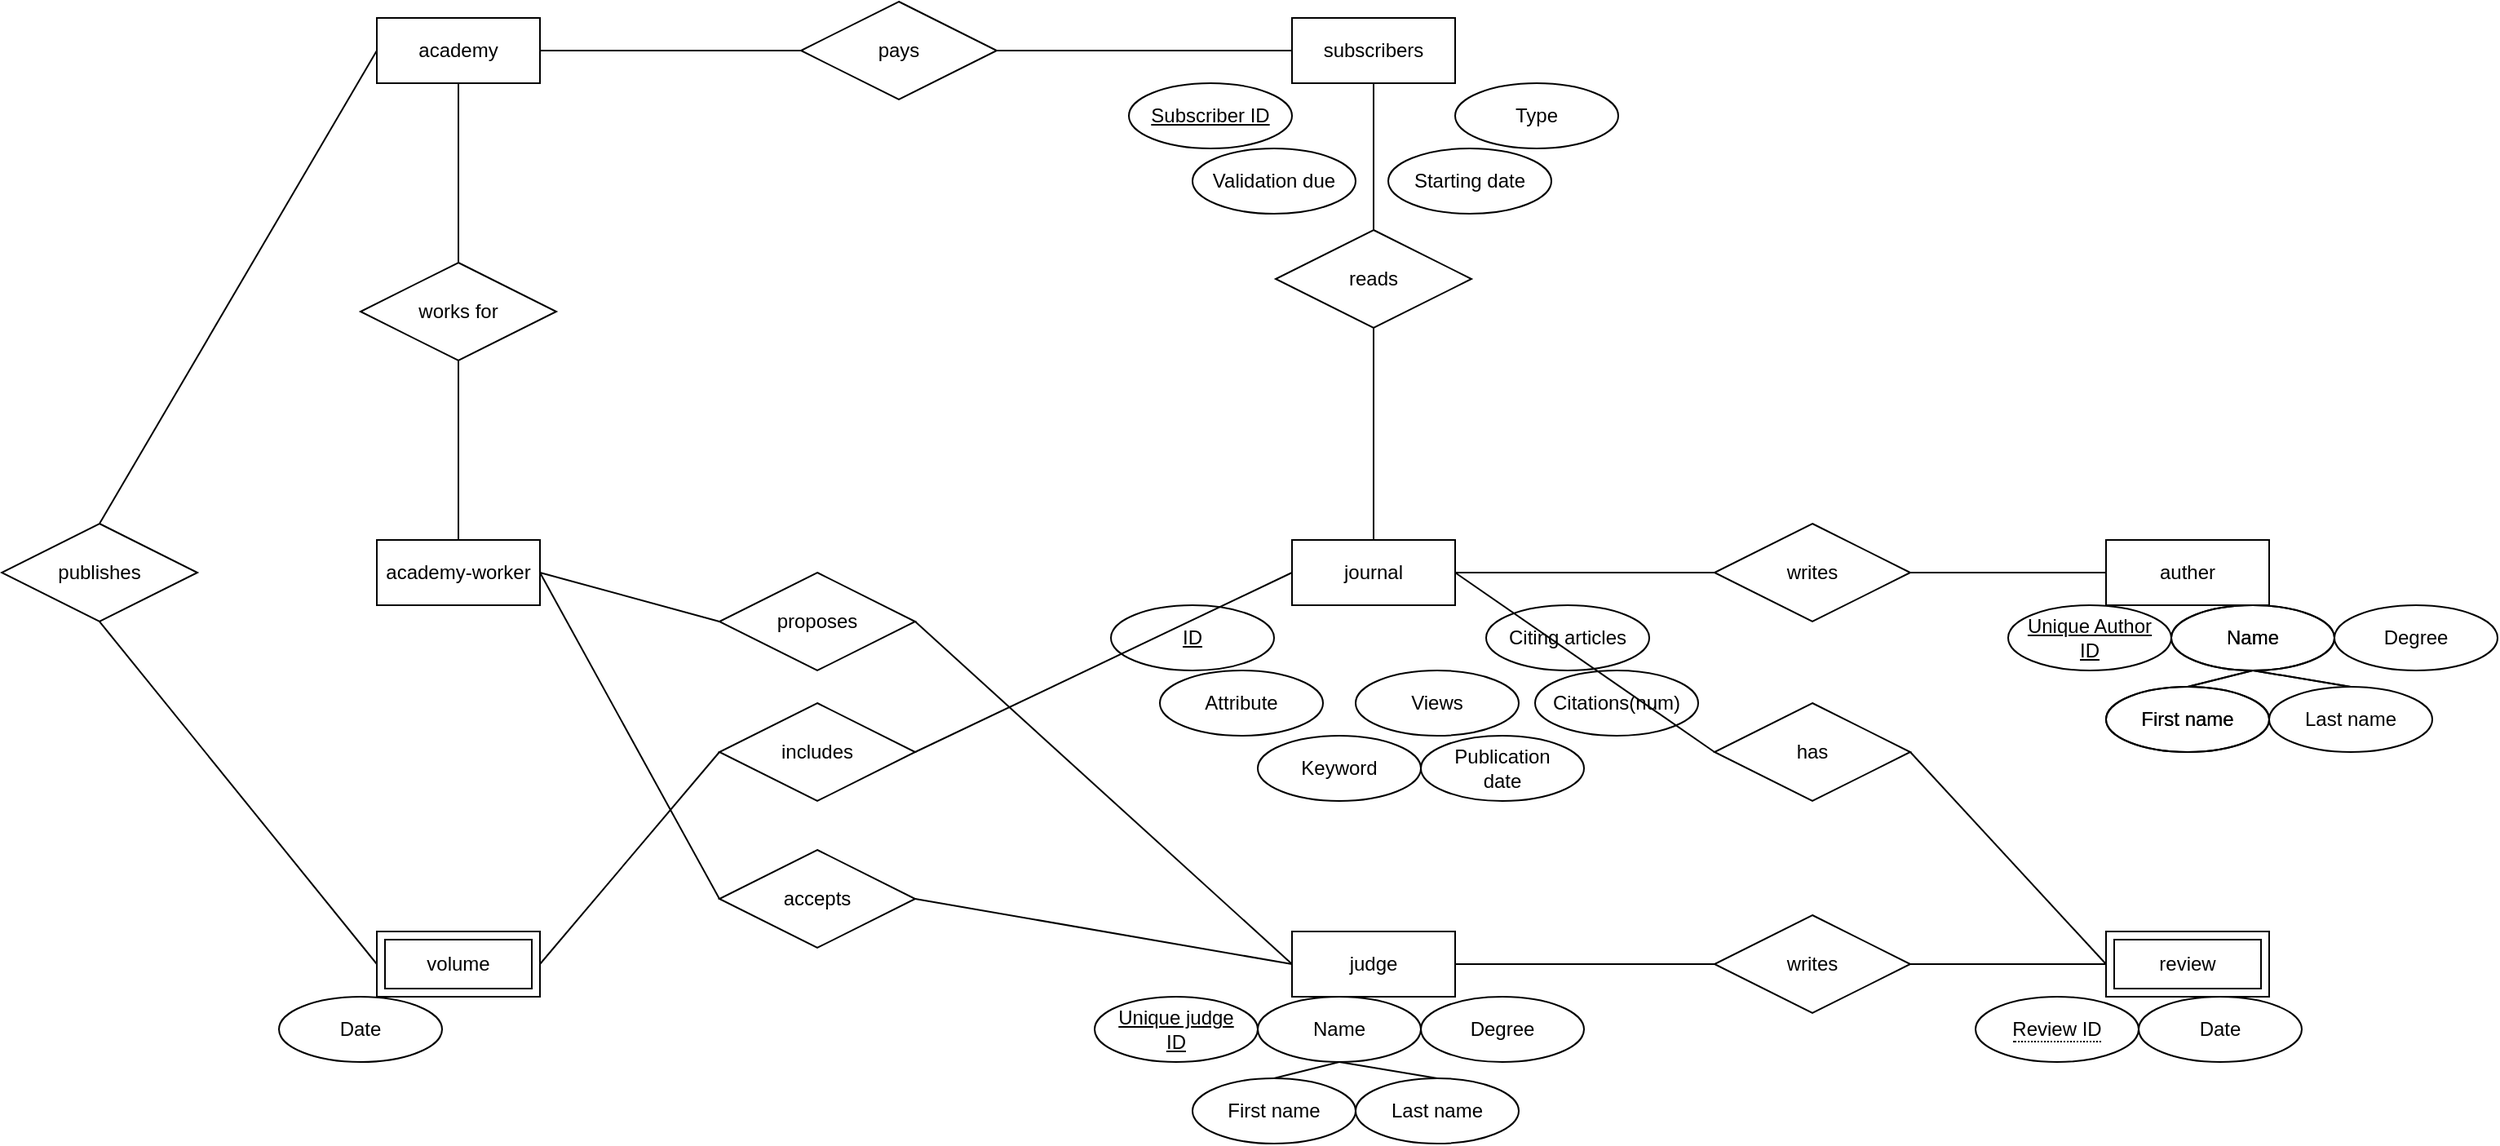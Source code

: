 <mxfile version="20.3.6" type="github">
  <diagram id="O5Nt3UZu3TyDV2IO9KQv" name="페이지-1">
    <mxGraphModel dx="978" dy="589" grid="1" gridSize="10" guides="1" tooltips="1" connect="1" arrows="1" fold="1" page="1" pageScale="1" pageWidth="2000" pageHeight="4100" math="0" shadow="0">
      <root>
        <mxCell id="0" />
        <mxCell id="1" parent="0" />
        <mxCell id="-fTK9KnJdiPH2uhLEuWP-1" value="journal" style="whiteSpace=wrap;html=1;align=center;" vertex="1" parent="1">
          <mxGeometry x="921" y="1000" width="100" height="40" as="geometry" />
        </mxCell>
        <mxCell id="-fTK9KnJdiPH2uhLEuWP-2" value="auther" style="whiteSpace=wrap;html=1;align=center;" vertex="1" parent="1">
          <mxGeometry x="1420" y="1000" width="100" height="40" as="geometry" />
        </mxCell>
        <mxCell id="-fTK9KnJdiPH2uhLEuWP-3" value="academy" style="whiteSpace=wrap;html=1;align=center;" vertex="1" parent="1">
          <mxGeometry x="360" y="680" width="100" height="40" as="geometry" />
        </mxCell>
        <mxCell id="-fTK9KnJdiPH2uhLEuWP-9" value="volume" style="shape=ext;margin=3;double=1;whiteSpace=wrap;html=1;align=center;gradientColor=default;fillColor=none;" vertex="1" parent="1">
          <mxGeometry x="360" y="1240" width="100" height="40" as="geometry" />
        </mxCell>
        <mxCell id="-fTK9KnJdiPH2uhLEuWP-13" value="judge" style="whiteSpace=wrap;html=1;align=center;" vertex="1" parent="1">
          <mxGeometry x="921" y="1240" width="100" height="40" as="geometry" />
        </mxCell>
        <mxCell id="-fTK9KnJdiPH2uhLEuWP-16" value="review" style="shape=ext;margin=3;double=1;whiteSpace=wrap;html=1;align=center;fillColor=none;gradientColor=default;" vertex="1" parent="1">
          <mxGeometry x="1420" y="1240" width="100" height="40" as="geometry" />
        </mxCell>
        <mxCell id="-fTK9KnJdiPH2uhLEuWP-17" value="subscribers" style="whiteSpace=wrap;html=1;align=center;" vertex="1" parent="1">
          <mxGeometry x="921" y="680" width="100" height="40" as="geometry" />
        </mxCell>
        <mxCell id="-fTK9KnJdiPH2uhLEuWP-18" value="academy-worker" style="whiteSpace=wrap;html=1;align=center;" vertex="1" parent="1">
          <mxGeometry x="360" y="1000" width="100" height="40" as="geometry" />
        </mxCell>
        <mxCell id="-fTK9KnJdiPH2uhLEuWP-20" value="Attribute" style="ellipse;whiteSpace=wrap;html=1;align=center;fillColor=none;gradientColor=default;" vertex="1" parent="1">
          <mxGeometry x="840" y="1080" width="100" height="40" as="geometry" />
        </mxCell>
        <mxCell id="-fTK9KnJdiPH2uhLEuWP-21" value="ID" style="ellipse;whiteSpace=wrap;html=1;align=center;fontStyle=4;fillColor=none;gradientColor=default;" vertex="1" parent="1">
          <mxGeometry x="810" y="1040" width="100" height="40" as="geometry" />
        </mxCell>
        <mxCell id="-fTK9KnJdiPH2uhLEuWP-22" value="writes" style="shape=rhombus;perimeter=rhombusPerimeter;whiteSpace=wrap;html=1;align=center;fillColor=none;gradientColor=default;" vertex="1" parent="1">
          <mxGeometry x="1180" y="990" width="120" height="60" as="geometry" />
        </mxCell>
        <mxCell id="-fTK9KnJdiPH2uhLEuWP-24" value="includes" style="shape=rhombus;perimeter=rhombusPerimeter;whiteSpace=wrap;html=1;align=center;fillColor=none;gradientColor=default;" vertex="1" parent="1">
          <mxGeometry x="570" y="1100" width="120" height="60" as="geometry" />
        </mxCell>
        <mxCell id="-fTK9KnJdiPH2uhLEuWP-25" value="publishes" style="shape=rhombus;perimeter=rhombusPerimeter;whiteSpace=wrap;html=1;align=center;fillColor=none;gradientColor=default;" vertex="1" parent="1">
          <mxGeometry x="130" y="990" width="120" height="60" as="geometry" />
        </mxCell>
        <mxCell id="-fTK9KnJdiPH2uhLEuWP-26" value="" style="endArrow=none;html=1;rounded=0;entryX=0;entryY=0.5;entryDx=0;entryDy=0;exitX=0.5;exitY=0;exitDx=0;exitDy=0;" edge="1" parent="1" source="-fTK9KnJdiPH2uhLEuWP-25" target="-fTK9KnJdiPH2uhLEuWP-3">
          <mxGeometry relative="1" as="geometry">
            <mxPoint x="410" y="990" as="sourcePoint" />
            <mxPoint x="570" y="990" as="targetPoint" />
          </mxGeometry>
        </mxCell>
        <mxCell id="-fTK9KnJdiPH2uhLEuWP-27" value="" style="endArrow=none;html=1;rounded=0;exitX=0.5;exitY=1;exitDx=0;exitDy=0;entryX=0;entryY=0.5;entryDx=0;entryDy=0;" edge="1" parent="1" source="-fTK9KnJdiPH2uhLEuWP-25" target="-fTK9KnJdiPH2uhLEuWP-9">
          <mxGeometry relative="1" as="geometry">
            <mxPoint x="410" y="990" as="sourcePoint" />
            <mxPoint x="570" y="990" as="targetPoint" />
          </mxGeometry>
        </mxCell>
        <mxCell id="-fTK9KnJdiPH2uhLEuWP-28" value="" style="endArrow=none;html=1;rounded=0;exitX=1;exitY=0.5;exitDx=0;exitDy=0;entryX=0;entryY=0.5;entryDx=0;entryDy=0;" edge="1" parent="1" source="-fTK9KnJdiPH2uhLEuWP-9" target="-fTK9KnJdiPH2uhLEuWP-24">
          <mxGeometry relative="1" as="geometry">
            <mxPoint x="560" y="990" as="sourcePoint" />
            <mxPoint x="720" y="990" as="targetPoint" />
          </mxGeometry>
        </mxCell>
        <mxCell id="-fTK9KnJdiPH2uhLEuWP-29" value="" style="endArrow=none;html=1;rounded=0;exitX=1;exitY=0.5;exitDx=0;exitDy=0;entryX=0;entryY=0.5;entryDx=0;entryDy=0;" edge="1" parent="1" source="-fTK9KnJdiPH2uhLEuWP-24" target="-fTK9KnJdiPH2uhLEuWP-1">
          <mxGeometry relative="1" as="geometry">
            <mxPoint x="560" y="990" as="sourcePoint" />
            <mxPoint x="720" y="990" as="targetPoint" />
          </mxGeometry>
        </mxCell>
        <mxCell id="-fTK9KnJdiPH2uhLEuWP-30" value="Views" style="ellipse;whiteSpace=wrap;html=1;align=center;fillColor=none;gradientColor=default;" vertex="1" parent="1">
          <mxGeometry x="960" y="1080" width="100" height="40" as="geometry" />
        </mxCell>
        <mxCell id="-fTK9KnJdiPH2uhLEuWP-31" value="Citing articles" style="ellipse;whiteSpace=wrap;html=1;align=center;fillColor=none;gradientColor=default;" vertex="1" parent="1">
          <mxGeometry x="1040" y="1040" width="100" height="40" as="geometry" />
        </mxCell>
        <mxCell id="-fTK9KnJdiPH2uhLEuWP-32" value="Keyword" style="ellipse;whiteSpace=wrap;html=1;align=center;fillColor=none;gradientColor=default;" vertex="1" parent="1">
          <mxGeometry x="900" y="1120" width="100" height="40" as="geometry" />
        </mxCell>
        <mxCell id="-fTK9KnJdiPH2uhLEuWP-33" value="Publication&lt;br&gt;date" style="ellipse;whiteSpace=wrap;html=1;align=center;fillColor=none;gradientColor=default;" vertex="1" parent="1">
          <mxGeometry x="1000" y="1120" width="100" height="40" as="geometry" />
        </mxCell>
        <mxCell id="-fTK9KnJdiPH2uhLEuWP-35" value="Citations(num)" style="ellipse;whiteSpace=wrap;html=1;align=center;fillColor=none;gradientColor=default;" vertex="1" parent="1">
          <mxGeometry x="1070" y="1080" width="100" height="40" as="geometry" />
        </mxCell>
        <mxCell id="-fTK9KnJdiPH2uhLEuWP-39" value="" style="endArrow=none;html=1;rounded=0;exitX=1;exitY=0.5;exitDx=0;exitDy=0;entryX=0;entryY=0.5;entryDx=0;entryDy=0;" edge="1" parent="1" source="-fTK9KnJdiPH2uhLEuWP-1" target="-fTK9KnJdiPH2uhLEuWP-22">
          <mxGeometry relative="1" as="geometry">
            <mxPoint x="1160" y="870" as="sourcePoint" />
            <mxPoint x="1320" y="870" as="targetPoint" />
          </mxGeometry>
        </mxCell>
        <mxCell id="-fTK9KnJdiPH2uhLEuWP-40" value="" style="endArrow=none;html=1;rounded=0;exitX=1;exitY=0.5;exitDx=0;exitDy=0;entryX=0;entryY=0.5;entryDx=0;entryDy=0;" edge="1" parent="1" source="-fTK9KnJdiPH2uhLEuWP-22" target="-fTK9KnJdiPH2uhLEuWP-2">
          <mxGeometry relative="1" as="geometry">
            <mxPoint x="1160" y="870" as="sourcePoint" />
            <mxPoint x="1320" y="870" as="targetPoint" />
          </mxGeometry>
        </mxCell>
        <mxCell id="-fTK9KnJdiPH2uhLEuWP-41" value="&lt;u&gt;Subscriber ID&lt;/u&gt;" style="ellipse;whiteSpace=wrap;html=1;align=center;fillColor=none;gradientColor=default;" vertex="1" parent="1">
          <mxGeometry x="821" y="720" width="100" height="40" as="geometry" />
        </mxCell>
        <mxCell id="-fTK9KnJdiPH2uhLEuWP-43" value="Type" style="ellipse;whiteSpace=wrap;html=1;align=center;fillColor=none;gradientColor=default;" vertex="1" parent="1">
          <mxGeometry x="1021" y="720" width="100" height="40" as="geometry" />
        </mxCell>
        <mxCell id="-fTK9KnJdiPH2uhLEuWP-44" value="reads" style="shape=rhombus;perimeter=rhombusPerimeter;whiteSpace=wrap;html=1;align=center;fillColor=none;gradientColor=default;" vertex="1" parent="1">
          <mxGeometry x="911" y="810" width="120" height="60" as="geometry" />
        </mxCell>
        <mxCell id="-fTK9KnJdiPH2uhLEuWP-45" value="" style="endArrow=none;html=1;rounded=0;exitX=0.5;exitY=1;exitDx=0;exitDy=0;entryX=0.5;entryY=0;entryDx=0;entryDy=0;" edge="1" parent="1" source="-fTK9KnJdiPH2uhLEuWP-17" target="-fTK9KnJdiPH2uhLEuWP-44">
          <mxGeometry relative="1" as="geometry">
            <mxPoint x="730" y="870" as="sourcePoint" />
            <mxPoint x="890" y="870" as="targetPoint" />
          </mxGeometry>
        </mxCell>
        <mxCell id="-fTK9KnJdiPH2uhLEuWP-46" value="" style="endArrow=none;html=1;rounded=0;entryX=0.5;entryY=0;entryDx=0;entryDy=0;exitX=0.5;exitY=1;exitDx=0;exitDy=0;" edge="1" parent="1" source="-fTK9KnJdiPH2uhLEuWP-44" target="-fTK9KnJdiPH2uhLEuWP-1">
          <mxGeometry relative="1" as="geometry">
            <mxPoint x="730" y="870" as="sourcePoint" />
            <mxPoint x="890" y="870" as="targetPoint" />
          </mxGeometry>
        </mxCell>
        <mxCell id="-fTK9KnJdiPH2uhLEuWP-47" value="pays" style="shape=rhombus;perimeter=rhombusPerimeter;whiteSpace=wrap;html=1;align=center;fillColor=none;gradientColor=default;" vertex="1" parent="1">
          <mxGeometry x="620" y="670" width="120" height="60" as="geometry" />
        </mxCell>
        <mxCell id="-fTK9KnJdiPH2uhLEuWP-48" value="" style="endArrow=none;html=1;rounded=0;exitX=1;exitY=0.5;exitDx=0;exitDy=0;entryX=0;entryY=0.5;entryDx=0;entryDy=0;" edge="1" parent="1" source="-fTK9KnJdiPH2uhLEuWP-3" target="-fTK9KnJdiPH2uhLEuWP-47">
          <mxGeometry relative="1" as="geometry">
            <mxPoint x="750" y="860" as="sourcePoint" />
            <mxPoint x="910" y="860" as="targetPoint" />
          </mxGeometry>
        </mxCell>
        <mxCell id="-fTK9KnJdiPH2uhLEuWP-49" value="" style="endArrow=none;html=1;rounded=0;exitX=1;exitY=0.5;exitDx=0;exitDy=0;entryX=0;entryY=0.5;entryDx=0;entryDy=0;" edge="1" parent="1" source="-fTK9KnJdiPH2uhLEuWP-47" target="-fTK9KnJdiPH2uhLEuWP-17">
          <mxGeometry relative="1" as="geometry">
            <mxPoint x="750" y="860" as="sourcePoint" />
            <mxPoint x="910" y="860" as="targetPoint" />
          </mxGeometry>
        </mxCell>
        <mxCell id="-fTK9KnJdiPH2uhLEuWP-50" value="works for" style="shape=rhombus;perimeter=rhombusPerimeter;whiteSpace=wrap;html=1;align=center;fillColor=none;gradientColor=default;" vertex="1" parent="1">
          <mxGeometry x="350" y="830" width="120" height="60" as="geometry" />
        </mxCell>
        <mxCell id="-fTK9KnJdiPH2uhLEuWP-51" value="" style="endArrow=none;html=1;rounded=0;exitX=0.5;exitY=1;exitDx=0;exitDy=0;entryX=0.5;entryY=0;entryDx=0;entryDy=0;" edge="1" parent="1" source="-fTK9KnJdiPH2uhLEuWP-3" target="-fTK9KnJdiPH2uhLEuWP-50">
          <mxGeometry relative="1" as="geometry">
            <mxPoint x="520" y="950" as="sourcePoint" />
            <mxPoint x="680" y="950" as="targetPoint" />
          </mxGeometry>
        </mxCell>
        <mxCell id="-fTK9KnJdiPH2uhLEuWP-52" value="" style="endArrow=none;html=1;rounded=0;exitX=0.5;exitY=1;exitDx=0;exitDy=0;entryX=0.5;entryY=0;entryDx=0;entryDy=0;" edge="1" parent="1" source="-fTK9KnJdiPH2uhLEuWP-50" target="-fTK9KnJdiPH2uhLEuWP-18">
          <mxGeometry relative="1" as="geometry">
            <mxPoint x="520" y="950" as="sourcePoint" />
            <mxPoint x="680" y="950" as="targetPoint" />
          </mxGeometry>
        </mxCell>
        <mxCell id="-fTK9KnJdiPH2uhLEuWP-53" value="proposes" style="shape=rhombus;perimeter=rhombusPerimeter;whiteSpace=wrap;html=1;align=center;fillColor=none;gradientColor=default;" vertex="1" parent="1">
          <mxGeometry x="570" y="1020" width="120" height="60" as="geometry" />
        </mxCell>
        <mxCell id="-fTK9KnJdiPH2uhLEuWP-54" value="" style="endArrow=none;html=1;rounded=0;exitX=1;exitY=0.5;exitDx=0;exitDy=0;entryX=0;entryY=0.5;entryDx=0;entryDy=0;" edge="1" parent="1" source="-fTK9KnJdiPH2uhLEuWP-18" target="-fTK9KnJdiPH2uhLEuWP-53">
          <mxGeometry relative="1" as="geometry">
            <mxPoint x="520" y="950" as="sourcePoint" />
            <mxPoint x="680" y="950" as="targetPoint" />
          </mxGeometry>
        </mxCell>
        <mxCell id="-fTK9KnJdiPH2uhLEuWP-55" value="" style="endArrow=none;html=1;rounded=0;exitX=1;exitY=0.5;exitDx=0;exitDy=0;entryX=0;entryY=0.5;entryDx=0;entryDy=0;" edge="1" parent="1" source="-fTK9KnJdiPH2uhLEuWP-53" target="-fTK9KnJdiPH2uhLEuWP-13">
          <mxGeometry relative="1" as="geometry">
            <mxPoint x="520" y="950" as="sourcePoint" />
            <mxPoint x="680" y="950" as="targetPoint" />
          </mxGeometry>
        </mxCell>
        <mxCell id="-fTK9KnJdiPH2uhLEuWP-57" value="accepts" style="shape=rhombus;perimeter=rhombusPerimeter;whiteSpace=wrap;html=1;align=center;fillColor=none;gradientColor=default;" vertex="1" parent="1">
          <mxGeometry x="570" y="1190" width="120" height="60" as="geometry" />
        </mxCell>
        <mxCell id="-fTK9KnJdiPH2uhLEuWP-58" value="" style="endArrow=none;html=1;rounded=0;entryX=0;entryY=0.5;entryDx=0;entryDy=0;exitX=1;exitY=0.5;exitDx=0;exitDy=0;" edge="1" parent="1" source="-fTK9KnJdiPH2uhLEuWP-57" target="-fTK9KnJdiPH2uhLEuWP-13">
          <mxGeometry relative="1" as="geometry">
            <mxPoint x="520" y="950" as="sourcePoint" />
            <mxPoint x="680" y="950" as="targetPoint" />
          </mxGeometry>
        </mxCell>
        <mxCell id="-fTK9KnJdiPH2uhLEuWP-59" value="" style="endArrow=none;html=1;rounded=0;entryX=0;entryY=0.5;entryDx=0;entryDy=0;exitX=1;exitY=0.5;exitDx=0;exitDy=0;" edge="1" parent="1" source="-fTK9KnJdiPH2uhLEuWP-18" target="-fTK9KnJdiPH2uhLEuWP-57">
          <mxGeometry relative="1" as="geometry">
            <mxPoint x="520" y="950" as="sourcePoint" />
            <mxPoint x="680" y="950" as="targetPoint" />
          </mxGeometry>
        </mxCell>
        <mxCell id="-fTK9KnJdiPH2uhLEuWP-60" value="writes" style="shape=rhombus;perimeter=rhombusPerimeter;whiteSpace=wrap;html=1;align=center;fillColor=none;gradientColor=default;" vertex="1" parent="1">
          <mxGeometry x="1180" y="1230" width="120" height="60" as="geometry" />
        </mxCell>
        <mxCell id="-fTK9KnJdiPH2uhLEuWP-61" value="" style="endArrow=none;html=1;rounded=0;exitX=1;exitY=0.5;exitDx=0;exitDy=0;entryX=0;entryY=0.5;entryDx=0;entryDy=0;" edge="1" parent="1" source="-fTK9KnJdiPH2uhLEuWP-13" target="-fTK9KnJdiPH2uhLEuWP-60">
          <mxGeometry relative="1" as="geometry">
            <mxPoint x="1190" y="950" as="sourcePoint" />
            <mxPoint x="1350" y="950" as="targetPoint" />
          </mxGeometry>
        </mxCell>
        <mxCell id="-fTK9KnJdiPH2uhLEuWP-62" value="" style="endArrow=none;html=1;rounded=0;exitX=1;exitY=0.5;exitDx=0;exitDy=0;entryX=0;entryY=0.5;entryDx=0;entryDy=0;" edge="1" parent="1" source="-fTK9KnJdiPH2uhLEuWP-60" target="-fTK9KnJdiPH2uhLEuWP-16">
          <mxGeometry relative="1" as="geometry">
            <mxPoint x="1190" y="950" as="sourcePoint" />
            <mxPoint x="1350" y="950" as="targetPoint" />
          </mxGeometry>
        </mxCell>
        <mxCell id="-fTK9KnJdiPH2uhLEuWP-63" value="has" style="shape=rhombus;perimeter=rhombusPerimeter;whiteSpace=wrap;html=1;align=center;fillColor=none;gradientColor=default;" vertex="1" parent="1">
          <mxGeometry x="1180" y="1100" width="120" height="60" as="geometry" />
        </mxCell>
        <mxCell id="-fTK9KnJdiPH2uhLEuWP-64" value="" style="endArrow=none;html=1;rounded=0;exitX=1;exitY=0.5;exitDx=0;exitDy=0;entryX=0;entryY=0.5;entryDx=0;entryDy=0;" edge="1" parent="1" source="-fTK9KnJdiPH2uhLEuWP-1" target="-fTK9KnJdiPH2uhLEuWP-63">
          <mxGeometry relative="1" as="geometry">
            <mxPoint x="1050" y="950" as="sourcePoint" />
            <mxPoint x="1210" y="950" as="targetPoint" />
          </mxGeometry>
        </mxCell>
        <mxCell id="-fTK9KnJdiPH2uhLEuWP-65" value="" style="endArrow=none;html=1;rounded=0;exitX=1;exitY=0.5;exitDx=0;exitDy=0;entryX=0;entryY=0.5;entryDx=0;entryDy=0;" edge="1" parent="1" source="-fTK9KnJdiPH2uhLEuWP-63" target="-fTK9KnJdiPH2uhLEuWP-16">
          <mxGeometry relative="1" as="geometry">
            <mxPoint x="1050" y="950" as="sourcePoint" />
            <mxPoint x="1210" y="950" as="targetPoint" />
          </mxGeometry>
        </mxCell>
        <mxCell id="-fTK9KnJdiPH2uhLEuWP-66" value="Name" style="ellipse;whiteSpace=wrap;html=1;align=center;fillColor=none;gradientColor=default;" vertex="1" parent="1">
          <mxGeometry x="1460" y="1040" width="100" height="40" as="geometry" />
        </mxCell>
        <mxCell id="-fTK9KnJdiPH2uhLEuWP-67" value="Unique Author&lt;br&gt;ID" style="ellipse;whiteSpace=wrap;html=1;align=center;fontStyle=4;fillColor=none;gradientColor=default;" vertex="1" parent="1">
          <mxGeometry x="1360" y="1040" width="100" height="40" as="geometry" />
        </mxCell>
        <mxCell id="-fTK9KnJdiPH2uhLEuWP-68" value="First name" style="ellipse;whiteSpace=wrap;html=1;align=center;fillColor=none;gradientColor=default;" vertex="1" parent="1">
          <mxGeometry x="1420" y="1090" width="100" height="40" as="geometry" />
        </mxCell>
        <mxCell id="-fTK9KnJdiPH2uhLEuWP-70" value="Last name" style="ellipse;whiteSpace=wrap;html=1;align=center;fillColor=none;gradientColor=default;" vertex="1" parent="1">
          <mxGeometry x="1520" y="1090" width="100" height="40" as="geometry" />
        </mxCell>
        <mxCell id="-fTK9KnJdiPH2uhLEuWP-71" value="" style="endArrow=none;html=1;rounded=0;entryX=0.5;entryY=1;entryDx=0;entryDy=0;exitX=0.5;exitY=0;exitDx=0;exitDy=0;" edge="1" parent="1" source="-fTK9KnJdiPH2uhLEuWP-68" target="-fTK9KnJdiPH2uhLEuWP-66">
          <mxGeometry relative="1" as="geometry">
            <mxPoint x="1050" y="950" as="sourcePoint" />
            <mxPoint x="1210" y="950" as="targetPoint" />
          </mxGeometry>
        </mxCell>
        <mxCell id="-fTK9KnJdiPH2uhLEuWP-72" value="" style="endArrow=none;html=1;rounded=0;entryX=0.5;entryY=0;entryDx=0;entryDy=0;exitX=0.5;exitY=1;exitDx=0;exitDy=0;" edge="1" parent="1" source="-fTK9KnJdiPH2uhLEuWP-66" target="-fTK9KnJdiPH2uhLEuWP-70">
          <mxGeometry relative="1" as="geometry">
            <mxPoint x="1510" y="1080" as="sourcePoint" />
            <mxPoint x="1210" y="950" as="targetPoint" />
          </mxGeometry>
        </mxCell>
        <mxCell id="-fTK9KnJdiPH2uhLEuWP-73" value="Degree" style="ellipse;whiteSpace=wrap;html=1;align=center;fillColor=none;gradientColor=default;" vertex="1" parent="1">
          <mxGeometry x="1560" y="1040" width="100" height="40" as="geometry" />
        </mxCell>
        <mxCell id="-fTK9KnJdiPH2uhLEuWP-75" value="Validation due" style="ellipse;whiteSpace=wrap;html=1;align=center;fillColor=none;gradientColor=default;" vertex="1" parent="1">
          <mxGeometry x="860" y="760" width="100" height="40" as="geometry" />
        </mxCell>
        <mxCell id="-fTK9KnJdiPH2uhLEuWP-76" value="Starting date" style="ellipse;whiteSpace=wrap;html=1;align=center;fillColor=none;gradientColor=default;" vertex="1" parent="1">
          <mxGeometry x="980" y="760" width="100" height="40" as="geometry" />
        </mxCell>
        <mxCell id="-fTK9KnJdiPH2uhLEuWP-78" value="Unique judge&lt;br&gt;ID" style="ellipse;whiteSpace=wrap;html=1;align=center;fontStyle=4;fillColor=none;gradientColor=default;" vertex="1" parent="1">
          <mxGeometry x="800" y="1280" width="100" height="40" as="geometry" />
        </mxCell>
        <mxCell id="-fTK9KnJdiPH2uhLEuWP-79" value="Name" style="ellipse;whiteSpace=wrap;html=1;align=center;fillColor=none;gradientColor=default;" vertex="1" parent="1">
          <mxGeometry x="1460" y="1040" width="100" height="40" as="geometry" />
        </mxCell>
        <mxCell id="-fTK9KnJdiPH2uhLEuWP-80" value="" style="endArrow=none;html=1;rounded=0;entryX=0.5;entryY=1;entryDx=0;entryDy=0;exitX=0.5;exitY=0;exitDx=0;exitDy=0;" edge="1" source="-fTK9KnJdiPH2uhLEuWP-82" target="-fTK9KnJdiPH2uhLEuWP-79" parent="1">
          <mxGeometry relative="1" as="geometry">
            <mxPoint x="1050" y="950" as="sourcePoint" />
            <mxPoint x="1210" y="950" as="targetPoint" />
          </mxGeometry>
        </mxCell>
        <mxCell id="-fTK9KnJdiPH2uhLEuWP-81" value="" style="endArrow=none;html=1;rounded=0;entryX=0.5;entryY=0;entryDx=0;entryDy=0;exitX=0.5;exitY=1;exitDx=0;exitDy=0;" edge="1" source="-fTK9KnJdiPH2uhLEuWP-79" parent="1">
          <mxGeometry relative="1" as="geometry">
            <mxPoint x="1510" y="1080" as="sourcePoint" />
            <mxPoint x="1570" y="1090" as="targetPoint" />
          </mxGeometry>
        </mxCell>
        <mxCell id="-fTK9KnJdiPH2uhLEuWP-82" value="First name" style="ellipse;whiteSpace=wrap;html=1;align=center;fillColor=none;gradientColor=default;" vertex="1" parent="1">
          <mxGeometry x="1420" y="1090" width="100" height="40" as="geometry" />
        </mxCell>
        <mxCell id="-fTK9KnJdiPH2uhLEuWP-83" value="Last name" style="ellipse;whiteSpace=wrap;html=1;align=center;fillColor=none;gradientColor=default;" vertex="1" parent="1">
          <mxGeometry x="960" y="1330" width="100" height="40" as="geometry" />
        </mxCell>
        <mxCell id="-fTK9KnJdiPH2uhLEuWP-84" value="Name" style="ellipse;whiteSpace=wrap;html=1;align=center;fillColor=none;gradientColor=default;" vertex="1" parent="1">
          <mxGeometry x="900" y="1280" width="100" height="40" as="geometry" />
        </mxCell>
        <mxCell id="-fTK9KnJdiPH2uhLEuWP-85" value="" style="endArrow=none;html=1;rounded=0;entryX=0.5;entryY=1;entryDx=0;entryDy=0;exitX=0.5;exitY=0;exitDx=0;exitDy=0;" edge="1" parent="1" source="-fTK9KnJdiPH2uhLEuWP-87" target="-fTK9KnJdiPH2uhLEuWP-84">
          <mxGeometry relative="1" as="geometry">
            <mxPoint x="490" y="1190" as="sourcePoint" />
            <mxPoint x="650" y="1190" as="targetPoint" />
          </mxGeometry>
        </mxCell>
        <mxCell id="-fTK9KnJdiPH2uhLEuWP-86" value="" style="endArrow=none;html=1;rounded=0;entryX=0.5;entryY=0;entryDx=0;entryDy=0;exitX=0.5;exitY=1;exitDx=0;exitDy=0;" edge="1" parent="1" source="-fTK9KnJdiPH2uhLEuWP-84">
          <mxGeometry relative="1" as="geometry">
            <mxPoint x="950" y="1320" as="sourcePoint" />
            <mxPoint x="1010" y="1330" as="targetPoint" />
          </mxGeometry>
        </mxCell>
        <mxCell id="-fTK9KnJdiPH2uhLEuWP-87" value="First name" style="ellipse;whiteSpace=wrap;html=1;align=center;fillColor=none;gradientColor=default;" vertex="1" parent="1">
          <mxGeometry x="860" y="1330" width="100" height="40" as="geometry" />
        </mxCell>
        <mxCell id="-fTK9KnJdiPH2uhLEuWP-88" value="Degree" style="ellipse;whiteSpace=wrap;html=1;align=center;fillColor=none;gradientColor=default;" vertex="1" parent="1">
          <mxGeometry x="1000" y="1280" width="100" height="40" as="geometry" />
        </mxCell>
        <mxCell id="-fTK9KnJdiPH2uhLEuWP-89" value="Date" style="ellipse;whiteSpace=wrap;html=1;align=center;fillColor=none;gradientColor=default;" vertex="1" parent="1">
          <mxGeometry x="1440" y="1280" width="100" height="40" as="geometry" />
        </mxCell>
        <mxCell id="-fTK9KnJdiPH2uhLEuWP-92" value="&lt;span style=&quot;border-bottom: 1px dotted&quot;&gt;Review ID&lt;/span&gt;" style="ellipse;whiteSpace=wrap;html=1;align=center;fillColor=none;gradientColor=default;" vertex="1" parent="1">
          <mxGeometry x="1340" y="1280" width="100" height="40" as="geometry" />
        </mxCell>
        <mxCell id="-fTK9KnJdiPH2uhLEuWP-94" value="Date" style="ellipse;whiteSpace=wrap;html=1;align=center;fillColor=none;gradientColor=default;" vertex="1" parent="1">
          <mxGeometry x="300" y="1280" width="100" height="40" as="geometry" />
        </mxCell>
      </root>
    </mxGraphModel>
  </diagram>
</mxfile>
